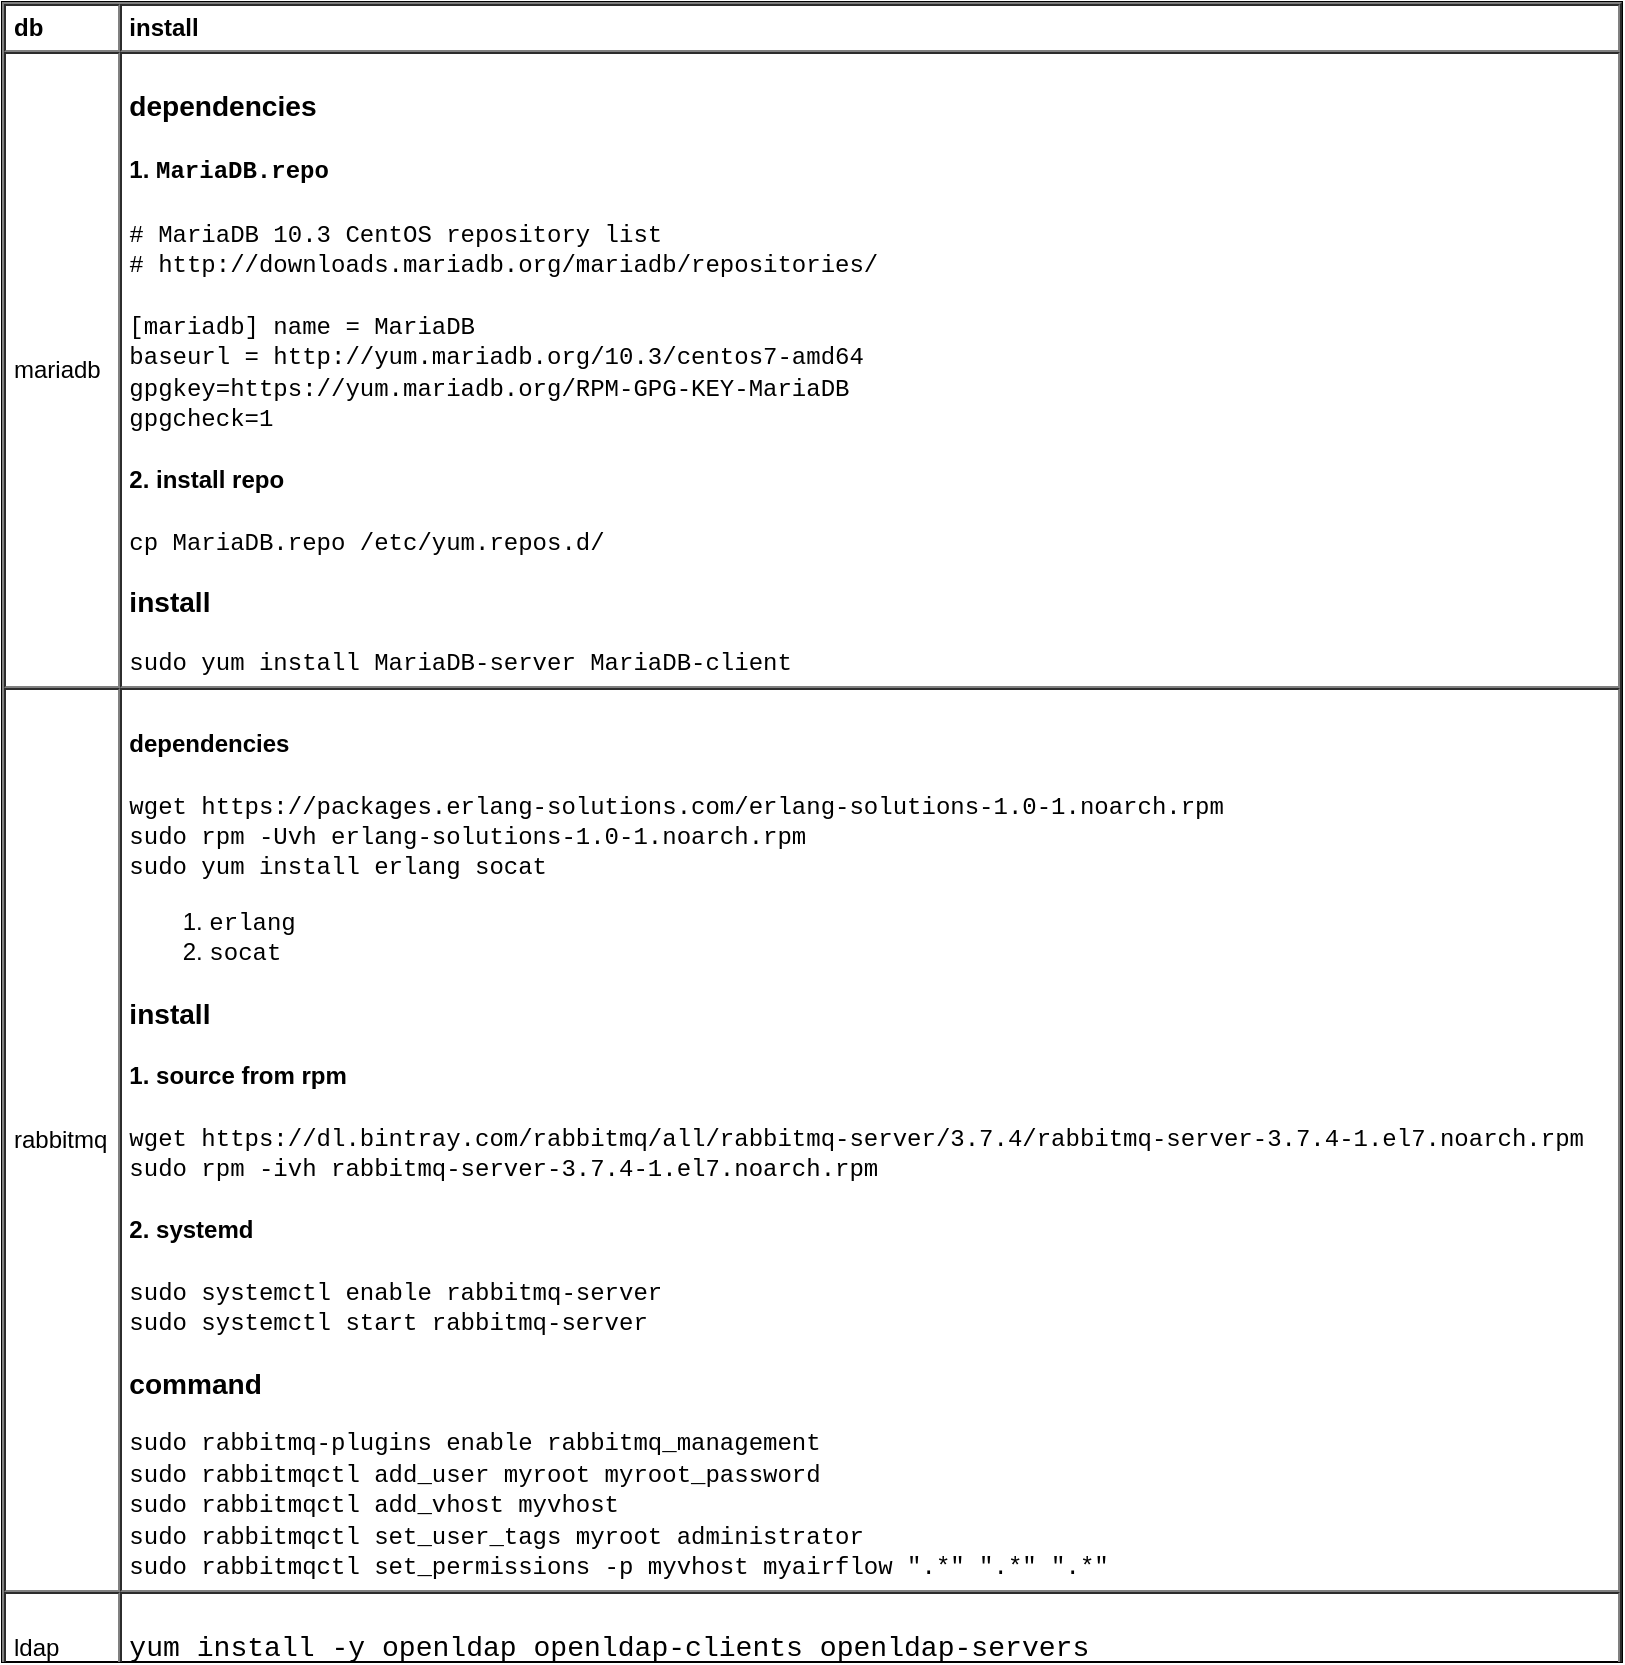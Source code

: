 <mxfile version="13.1.3" pages="4">
    <diagram id="bLB-15KIItHZLIwzvUtw" name="install">
        <mxGraphModel dx="822" dy="480" grid="1" gridSize="10" guides="1" tooltips="1" connect="1" arrows="1" fold="1" page="1" pageScale="1" pageWidth="827" pageHeight="1169" math="0" shadow="0">
            <root>
                <mxCell id="r4bx7zmuQvU5lQe_M6j6-0"/>
                <mxCell id="r4bx7zmuQvU5lQe_M6j6-1" parent="r4bx7zmuQvU5lQe_M6j6-0"/>
                <mxCell id="QrZE1w03IrAIoicb0JWs-0" value="&lt;table cellpadding=&quot;4&quot; cellspacing=&quot;0&quot; border=&quot;1&quot; style=&quot;font-size: 1em ; width: 100% ; height: 100%&quot;&gt;&lt;tbody&gt;&lt;tr&gt;&lt;th&gt;db&lt;/th&gt;&lt;th&gt;install&lt;/th&gt;&lt;/tr&gt;&lt;tr&gt;&lt;td&gt;mariadb&lt;/td&gt;&lt;td&gt;&lt;h3&gt;dependencies&lt;/h3&gt;&lt;h4&gt;1. &lt;font face=&quot;Courier New&quot;&gt;MariaDB.repo&lt;/font&gt;&lt;/h4&gt;&lt;div&gt;&lt;font face=&quot;Courier New&quot;&gt;# MariaDB 10.3 CentOS repository list&lt;/font&gt;&lt;/div&gt;&lt;div&gt;&lt;font face=&quot;Courier New&quot;&gt;# http://downloads.mariadb.org/mariadb/repositories/&lt;/font&gt;&lt;/div&gt;&lt;div&gt;&lt;font face=&quot;Courier New&quot;&gt;&lt;br&gt;&lt;/font&gt;&lt;/div&gt;&lt;div&gt;&lt;font face=&quot;Courier New&quot;&gt;[mariadb] name = MariaDB&lt;/font&gt;&lt;/div&gt;&lt;div&gt;&lt;font face=&quot;Courier New&quot;&gt;baseurl = http://yum.mariadb.org/10.3/centos7-amd64&amp;nbsp;&lt;/font&gt;&lt;/div&gt;&lt;div&gt;&lt;font face=&quot;Courier New&quot;&gt;gpgkey=https://yum.mariadb.org/RPM-GPG-KEY-MariaDB&lt;/font&gt;&lt;/div&gt;&lt;div&gt;&lt;font face=&quot;Courier New&quot;&gt;gpgcheck=1&lt;/font&gt;&lt;/div&gt;&lt;h4&gt;2. install repo&lt;/h4&gt;&lt;div&gt;&lt;font face=&quot;Courier New&quot;&gt;cp MariaDB.repo /etc/yum.repos.d/&lt;/font&gt;&lt;/div&gt;&lt;h3&gt;install&lt;/h3&gt;&lt;div&gt;&lt;font face=&quot;Courier New&quot;&gt;sudo yum install MariaDB-server MariaDB-client&lt;/font&gt;&lt;br&gt;&lt;/div&gt;&lt;/td&gt;&lt;/tr&gt;&lt;tr&gt;&lt;td&gt;rabbitmq&lt;/td&gt;&lt;td&gt;&lt;h4&gt;dependencies&lt;/h4&gt;&lt;div&gt;&lt;font face=&quot;Courier New&quot;&gt;wget https://packages.erlang-solutions.com/erlang-solutions-1.0-1.noarch.rpm&lt;/font&gt;&lt;/div&gt;&lt;div&gt;&lt;font face=&quot;Courier New&quot;&gt;sudo rpm -Uvh erlang-solutions-1.0-1.noarch.rpm&lt;/font&gt;&lt;br&gt;&lt;/div&gt;&lt;div&gt;&lt;font face=&quot;Courier New&quot;&gt;sudo yum install erlang socat&lt;br&gt;&lt;/font&gt;&lt;/div&gt;&lt;div&gt;&lt;ol&gt;&lt;li&gt;&lt;span style=&quot;font-family: &amp;#34;courier new&amp;#34; ; font-size: 1em&quot;&gt;erlang&lt;/span&gt;&lt;br&gt;&lt;/li&gt;&lt;li&gt;&lt;span style=&quot;font-family: &amp;#34;courier new&amp;#34; ; font-size: 1em&quot;&gt;socat&lt;/span&gt;&lt;/li&gt;&lt;/ol&gt;&lt;h3&gt;install&lt;/h3&gt;&lt;/div&gt;&lt;h4&gt;1. source from rpm&lt;/h4&gt;&lt;div&gt;&lt;font face=&quot;Courier New&quot;&gt;wget https://dl.bintray.com/rabbitmq/all/rabbitmq-server/3.7.4/rabbitmq-server-3.7.4-1.el7.noarch.rpm&lt;br&gt;&lt;/font&gt;&lt;/div&gt;&lt;div&gt;&lt;font face=&quot;Courier New&quot;&gt;sudo rpm -ivh rabbitmq-server-3.7.4-1.el7.noarch.rpm&lt;/font&gt;&lt;/div&gt;&lt;h4&gt;2. systemd&lt;/h4&gt;&lt;div&gt;&lt;div&gt;&lt;font face=&quot;Courier New&quot;&gt;sudo systemctl enable rabbitmq-server&lt;/font&gt;&lt;/div&gt;&lt;div&gt;&lt;font face=&quot;Courier New&quot;&gt;sudo systemctl start rabbitmq-server&lt;/font&gt;&lt;/div&gt;&lt;/div&gt;&lt;h3&gt;command&lt;/h3&gt;&lt;div&gt;&lt;font face=&quot;Courier New&quot;&gt;sudo rabbitmq-plugins enable rabbitmq_management&lt;/font&gt;&lt;/div&gt;&lt;div&gt;&lt;font face=&quot;Courier New&quot;&gt;sudo rabbitmqctl add_user myroot myroot_password&lt;/font&gt;&lt;/div&gt;&lt;div&gt;&lt;span style=&quot;font-family: &amp;#34;courier new&amp;#34;&quot;&gt;sudo rabbitmqctl add_vhost myvhost&lt;/span&gt;&lt;font face=&quot;Courier New&quot;&gt;&lt;br&gt;&lt;/font&gt;&lt;/div&gt;&lt;div&gt;&lt;font face=&quot;Courier New&quot;&gt;sudo rabbitmqctl set_user_tags myroot administrator&lt;/font&gt;&lt;br&gt;&lt;/div&gt;&lt;div&gt;&lt;span style=&quot;font-family: &amp;#34;courier new&amp;#34;&quot;&gt;sudo rabbitmqctl set_permissions -p myvhost myairflow &quot;.*&quot; &quot;.*&quot; &quot;.*&quot;&lt;/span&gt;&lt;/div&gt;&lt;/td&gt;&lt;/tr&gt;&lt;tr&gt;&lt;td&gt;ldap&lt;/td&gt;&lt;td&gt;&lt;h3&gt;&lt;span style=&quot;font-family: &amp;#34;courier new&amp;#34; ; font-size: 1em ; font-weight: normal&quot;&gt;yum install -y openldap openldap-clients openldap-servers&lt;/span&gt;&lt;br&gt;&lt;/h3&gt;&lt;/td&gt;&lt;/tr&gt;&lt;/tbody&gt;&lt;/table&gt; " style="verticalAlign=top;align=left;overflow=fill;fontSize=12;fontFamily=Helvetica;html=1" parent="r4bx7zmuQvU5lQe_M6j6-1" vertex="1">
                    <mxGeometry x="10" y="10" width="810" height="830" as="geometry"/>
                </mxCell>
            </root>
        </mxGraphModel>
    </diagram>
    <diagram id="qs0QUAytXHS2nKGxKQSG" name="mariadb-config">
        &#xa;        
        <mxGraphModel dx="822" dy="480" grid="1" gridSize="10" guides="1" tooltips="1" connect="1" arrows="1" fold="1" page="1" pageScale="1" pageWidth="827" pageHeight="1169" math="0" shadow="0">
            &#xa;            
            <root>
                &#xa;                
                <mxCell id="29MXGs88AO1VGB2FE-rs-0"/>
                &#xa;                
                <mxCell id="29MXGs88AO1VGB2FE-rs-1" parent="29MXGs88AO1VGB2FE-rs-0"/>
                &#xa;                
                <mxCell id="451GmTiY2wvtwt0KklQe-0" value="&lt;table cellpadding=&quot;4&quot; cellspacing=&quot;0&quot; border=&quot;1&quot; style=&quot;font-size: 1em ; width: 100% ; height: 100%&quot;&gt;&lt;tbody&gt;&lt;tr&gt;&lt;th&gt;config&lt;/th&gt;&lt;th&gt;contents&lt;/th&gt;&lt;/tr&gt;&lt;tr&gt;&lt;td&gt;basic&lt;/td&gt;&lt;td&gt;&lt;h3&gt;initial mariadb&lt;/h3&gt;&lt;h4&gt;1. start server&lt;/h4&gt;&lt;div&gt;&lt;span style=&quot;font-family: &amp;#34;courier new&amp;#34; ; font-size: 1em&quot;&gt;sudo systemctl start mariadb.service&lt;/span&gt;&lt;br&gt;&lt;h4&gt;2. secure config&lt;/h4&gt;&lt;/div&gt;&lt;div&gt;&lt;span style=&quot;font-family: &amp;#34;courier new&amp;#34; ; font-size: 1em&quot;&gt;mysql_secure_installation&lt;/span&gt;&lt;/div&gt;&lt;h4&gt;&lt;span style=&quot;font-size: 1em&quot;&gt;3. change datapath and port optionally&lt;/span&gt;&lt;/h4&gt;&lt;div&gt;&lt;span style=&quot;font-size: 1em&quot;&gt;&lt;font face=&quot;Courier New&quot;&gt;MARIADB_DATA_HOME=/mariadb/home&lt;/font&gt;&lt;/span&gt;&lt;/div&gt;&lt;div&gt;&lt;ol&gt;&lt;li&gt;&lt;font face=&quot;Courier New&quot;&gt;mysql -u root -p -e &quot;select @@datadir, @@port&quot;&lt;/font&gt;&lt;/li&gt;&lt;li&gt;&lt;font face=&quot;Courier New&quot;&gt;sudo chown -R mysql: ${MARIADB_DATA_HOME}&lt;/font&gt;&lt;br&gt;&lt;/li&gt;&lt;li&gt;&lt;font face=&quot;Courier New&quot;&gt;sudo cp -R -p /var/lib/mysql/* ${MARIADB_DATA_HOME}&lt;br&gt;&lt;/font&gt;&lt;/li&gt;&lt;/ol&gt;&lt;div&gt;may need selinux settings for centos:&lt;/div&gt;&lt;div&gt;&lt;br&gt;&lt;/div&gt;&lt;div&gt;&lt;font face=&quot;Courier New&quot;&gt;sudo semanage fcontext -a -t mysqld_db_t &quot;${&lt;/font&gt;&lt;span style=&quot;font-family: &amp;#34;courier new&amp;#34;&quot;&gt;MARIADB_DATA_HOME&lt;/span&gt;&lt;font face=&quot;Courier New&quot;&gt;}(/.*)?&quot;&lt;br&gt;&lt;/font&gt;&lt;/div&gt;&lt;div&gt;&lt;font face=&quot;Courier New&quot;&gt;sudo restorecon -R ${&lt;/font&gt;&lt;span style=&quot;font-family: &amp;#34;courier new&amp;#34;&quot;&gt;MARIADB_DATA_HOME&lt;/span&gt;&lt;font face=&quot;Courier New&quot;&gt;}&lt;/font&gt;&lt;br&gt;&lt;/div&gt;&lt;div&gt;&lt;h4&gt;&lt;span style=&quot;font-size: 1em&quot;&gt;4. change port optionally&lt;/span&gt;&lt;/h4&gt;&lt;/div&gt;&lt;div&gt;&lt;font face=&quot;Courier New&quot;&gt;MARIADB_PORT=3308(3306 default)&lt;/font&gt;&lt;/div&gt;&lt;div&gt;&lt;ol&gt;&lt;li&gt;&lt;span style=&quot;font-size: 1em&quot;&gt;config file&amp;nbsp;&lt;/span&gt;&lt;font face=&quot;Courier New&quot; style=&quot;font-size: 1em&quot;&gt;/etc/my.cnf.d/server.cnf&lt;/font&gt;&lt;/li&gt;&lt;/ol&gt;&lt;div&gt;may need additional settings:&lt;/div&gt;&lt;/div&gt;&lt;div&gt;&lt;br&gt;&lt;/div&gt;&lt;div&gt;&lt;font face=&quot;Courier New&quot;&gt;sudo yum install policycoreutils-python&lt;br&gt;&lt;/font&gt;&lt;/div&gt;&lt;div&gt;&lt;font face=&quot;Courier New&quot;&gt;sudo semanage port -a -t mysqld_port_t -p tcp ${MARIADB_PORT}&lt;br&gt;&lt;/font&gt;&lt;/div&gt;&lt;h3&gt;config files&lt;/h3&gt;&lt;/div&gt;&lt;div&gt;&lt;ol&gt;&lt;li&gt;&lt;font face=&quot;courier new&quot;&gt;/etc/my.cnf&lt;/font&gt;&lt;br&gt;&lt;/li&gt;&lt;li&gt;&lt;font face=&quot;courier new&quot;&gt;/etc/my.cnf.d/server.cnf&lt;br&gt;&lt;/font&gt;&lt;/li&gt;&lt;li&gt;&lt;font face=&quot;courier new&quot;&gt;~/.my.cnf&lt;br&gt;&lt;/font&gt;&lt;/li&gt;&lt;/ol&gt;&lt;/div&gt;&lt;/td&gt;&lt;/tr&gt;&lt;tr&gt;&lt;td&gt;/etc/my.cnf&lt;/td&gt;&lt;td&gt;&lt;font face=&quot;Courier New&quot;&gt;[client-server]&lt;br&gt;&lt;br&gt;[mysqld]&lt;br&gt;datadir=${MARIADB_DATA_HOME}&lt;br&gt;socket=&lt;/font&gt;${&lt;span style=&quot;font-family: &amp;#34;courier new&amp;#34;&quot;&gt;MARIADB_DATA_HOME}&lt;/span&gt;&lt;font face=&quot;Courier New&quot;&gt;/mysql.sock&lt;br&gt;&lt;br&gt;[client]&lt;br&gt;socket=&lt;/font&gt;${&lt;span style=&quot;font-family: &amp;#34;courier new&amp;#34;&quot;&gt;MARIADB_DATA_HOME}&lt;/span&gt;&lt;font face=&quot;Courier New&quot;&gt;/mysql.sock&lt;br&gt;&lt;br&gt;!includedir /etc/my.cnf.d&lt;/font&gt;&lt;br&gt;&lt;/td&gt;&lt;/tr&gt;&lt;tr&gt;&lt;td&gt;/etc/my.cnf.d/server.cnf&lt;br&gt;&lt;/td&gt;&lt;td&gt;&lt;font face=&quot;Courier New&quot;&gt;[mysqld]&lt;br&gt;port=3308&lt;/font&gt;&lt;br&gt;&lt;/td&gt;&lt;/tr&gt;&lt;tr&gt;&lt;td&gt;~/.my.cnf&lt;br&gt;&lt;/td&gt;&lt;td&gt;&lt;font face=&quot;Courier New&quot;&gt;[clienthost1] # or [client]&lt;/font&gt;&lt;br style=&quot;font-family: &amp;#34;courier new&amp;#34;&quot;&gt;&lt;span style=&quot;font-family: &amp;#34;courier new&amp;#34;&quot;&gt;host=localhost&lt;br&gt;&lt;/span&gt;&lt;font face=&quot;Courier New&quot;&gt;port=port&lt;br&gt;socket=/tmp/mysql.sock&lt;br&gt;&lt;/font&gt;&lt;span style=&quot;font-family: &amp;#34;courier new&amp;#34;&quot;&gt;database=dbname&lt;/span&gt;&lt;font face=&quot;Courier New&quot;&gt;&lt;br&gt;user=username&lt;br&gt;password=passwd&lt;br&gt;&lt;br&gt;[clienthost2]&lt;br&gt;...&lt;br&gt;&lt;br&gt;# connect to mysql&lt;br&gt;#&amp;nbsp;mysql --defaults-group-suffix=host1&lt;/font&gt;&lt;/td&gt;&lt;/tr&gt;&lt;/tbody&gt;&lt;/table&gt; " style="verticalAlign=top;align=left;overflow=fill;fontSize=12;fontFamily=Helvetica;html=1" parent="29MXGs88AO1VGB2FE-rs-1" vertex="1">
                    &#xa;                    
                    <mxGeometry x="19" y="15" width="771" height="1045" as="geometry"/>
                    &#xa;                
                </mxCell>
                &#xa;            
            </root>
            &#xa;        
        </mxGraphModel>
        &#xa;    
    </diagram>
    <diagram id="DSATgfqD7Z32CIduniQ1" name="mariadb-cmd">
        &#xa;        
        <mxGraphModel dx="822" dy="480" grid="1" gridSize="10" guides="1" tooltips="1" connect="1" arrows="1" fold="1" page="1" pageScale="1" pageWidth="827" pageHeight="1169" math="0" shadow="0">
            &#xa;            
            <root>
                &#xa;                
                <mxCell id="ZN6FDCZ_Gpi1RWRekCws-0"/>
                &#xa;                
                <mxCell id="ZN6FDCZ_Gpi1RWRekCws-1" parent="ZN6FDCZ_Gpi1RWRekCws-0"/>
                &#xa;                
                <mxCell id="ZN6FDCZ_Gpi1RWRekCws-2" value="&lt;table cellpadding=&quot;4&quot; cellspacing=&quot;0&quot; border=&quot;1&quot; style=&quot;font-size: 1em ; width: 100% ; height: 100%&quot;&gt;&lt;tbody&gt;&lt;tr&gt;&lt;th&gt;command&lt;/th&gt;&lt;th&gt;contents&lt;/th&gt;&lt;/tr&gt;&lt;tr&gt;&lt;td&gt;database&lt;/td&gt;&lt;td&gt;&lt;font face=&quot;Courier New&quot;&gt;create database flow default character set utf8 default collate utf8_bin&lt;br&gt;&lt;/font&gt;&lt;/td&gt;&lt;/tr&gt;&lt;tr&gt;&lt;td&gt;user&lt;/td&gt;&lt;td&gt;&lt;font face=&quot;Courier New&quot;&gt;create user flow identified by 'flow'&lt;/font&gt;;&lt;br&gt;&lt;/td&gt;&lt;/tr&gt;&lt;tr&gt;&lt;td&gt;&lt;span style=&quot;font-size: 1em&quot;&gt;privilege&lt;/span&gt;&lt;br&gt;&lt;/td&gt;&lt;td&gt;&lt;ol&gt;&lt;li&gt;&lt;font face=&quot;Courier New&quot;&gt;grant all privileges on flow.* to 'flow'@'%'&lt;/font&gt;&lt;/li&gt;&lt;li&gt;&lt;font face=&quot;Courier New&quot;&gt;flush privileges&lt;/font&gt;&lt;/li&gt;&lt;li&gt;&lt;font face=&quot;Courier New&quot;&gt;show grants for 'flow'&lt;/font&gt;&lt;/li&gt;&lt;/ol&gt;&lt;/td&gt;&lt;/tr&gt;&lt;/tbody&gt;&lt;/table&gt; " style="verticalAlign=top;align=left;overflow=fill;fontSize=12;fontFamily=Helvetica;html=1" parent="ZN6FDCZ_Gpi1RWRekCws-1" vertex="1">
                    &#xa;                    
                    <mxGeometry x="10" y="10" width="640" height="160" as="geometry"/>
                    &#xa;                
                </mxCell>
                &#xa;            
            </root>
            &#xa;        
        </mxGraphModel>
        &#xa;    
    </diagram>
    <diagram id="1n5NCZ7kqnO2Zj7uNcTF" name="ldap-config">
        <mxGraphModel dx="822" dy="480" grid="1" gridSize="10" guides="1" tooltips="1" connect="1" arrows="1" fold="1" page="1" pageScale="1" pageWidth="827" pageHeight="1169" math="0" shadow="0">
            <root>
                <mxCell id="3iVzXpbfz4fi8MeWtKgZ-0"/>
                <mxCell id="3iVzXpbfz4fi8MeWtKgZ-1" parent="3iVzXpbfz4fi8MeWtKgZ-0"/>
                <mxCell id="FfsMPfPMZELSwQ0Qb_B--0" value="&lt;table cellpadding=&quot;4&quot; cellspacing=&quot;0&quot; border=&quot;1&quot; style=&quot;font-size: 1em ; width: 100% ; height: 100%&quot;&gt;&lt;tbody&gt;&lt;tr&gt;&lt;th&gt;config&lt;/th&gt;&lt;th&gt;contents&lt;/th&gt;&lt;/tr&gt;&lt;tr&gt;&lt;td&gt;basic&lt;/td&gt;&lt;td&gt;&lt;h3&gt;update password&lt;/h3&gt;&lt;h4&gt;1.&amp;nbsp;&lt;span style=&quot;font-size: 1em&quot;&gt;generates password&lt;/span&gt;&lt;/h4&gt;&lt;div&gt;&lt;span style=&quot;font-family: &amp;#34;courier new&amp;#34; ; font-size: 1em&quot;&gt;slappasswd&lt;/span&gt;&lt;/div&gt;&lt;div&gt;&lt;h4&gt;&lt;font face=&quot;Courier New&quot;&gt;2.&amp;nbsp;&lt;/font&gt;&lt;span style=&quot;font-size: 1em&quot;&gt;update the&amp;nbsp;&lt;/span&gt;&lt;font face=&quot;Courier New&quot; style=&quot;font-size: 1em&quot;&gt;olcRootPW&lt;/font&gt;&lt;span style=&quot;font-size: 1em&quot;&gt;&amp;nbsp;value from &quot;1&quot; in&amp;nbsp;&lt;/span&gt;&lt;font face=&quot;Courier New&quot; style=&quot;font-size: 1em&quot;&gt;config.ldif&lt;/font&gt;&lt;font style=&quot;font-size: 1em&quot;&gt;, &lt;/font&gt;&lt;font face=&quot;Courier New&quot; style=&quot;font-size: 1em&quot;&gt;then&lt;/font&gt;&lt;/h4&gt;&lt;div&gt;&lt;span style=&quot;font-family: &amp;#34;courier new&amp;#34; ; font-size: 1em&quot;&gt;sudo ldapmodify -Q -Y EXTERNAL -H ldapi:/// -f config.ldif&lt;/span&gt;&lt;/div&gt;&lt;/div&gt;&lt;h3&gt;&lt;span style=&quot;font-size: 1em&quot;&gt;import schema&lt;/span&gt;&lt;/h3&gt;&lt;div&gt;&lt;span style=&quot;font-family: &amp;#34;courier new&amp;#34;&quot;&gt;for i in /etc/openldap/schema/*.ldif; do sudo ldapadd -Y EXTERNAL -H ldapi:/// -f $i;done&lt;/span&gt;&lt;/div&gt;&lt;h3&gt;test&lt;/h3&gt;&lt;div&gt;&lt;span style=&quot;font-family: &amp;#34;courier new&amp;#34;&quot;&gt;sudo slaptest -u&lt;/span&gt;&lt;br&gt;&lt;/div&gt;&lt;/td&gt;&lt;/tr&gt;&lt;tr&gt;&lt;td&gt;config.ldif&lt;/td&gt;&lt;td&gt;&lt;font face=&quot;Courier New&quot;&gt;dn: olcDatabase={2}hdb,cn=config&lt;br&gt;changetype: modify&lt;br&gt;replace: olcRootDN &lt;br&gt;olcRootDN: cn=admin,dc=zn,dc=com&lt;br&gt;-&lt;br&gt;replace: olcSuffix&lt;br&gt;olcSuffix: dc=zn,dc=com&lt;br&gt;-&lt;br&gt;replace: olcRootPW&lt;br&gt;olcRootPW: {SSHA}tx82Ps6erbeIFzR08Go7oeOjATkLxSuw&lt;br&gt;&lt;br&gt;dn: olcDatabase={1}monitor,cn=config&lt;br&gt;changetype: modify&lt;br&gt;replace: olcAccess&lt;br&gt;olcAccess: {0}to * by dn.base=&quot;gidNumber=0+uidNumber=0,cn=peercred,cn=external,cn=auth&quot;&lt;br&gt;&amp;nbsp; read by dn.base=&quot;cn=admin,dc=zn,dc=com&quot; read by * none&lt;/font&gt;&lt;/td&gt;&lt;/tr&gt;&lt;tr&gt;&lt;td&gt;command&lt;/td&gt;&lt;td&gt;&lt;font face=&quot;Courier New&quot;&gt;ldapadd -x -W -D &quot;cn=admin,dc=zn,dc=com&quot; -f base.ldif&lt;br&gt;ldapsearch -x -W -D &quot;cn=admin,dc=zn,dc=com&quot; -b &quot;dc=zn,dc=com&quot; &quot;(objectclass=*)&quot;&lt;/font&gt;&lt;br&gt;&lt;/td&gt;&lt;/tr&gt;&lt;/tbody&gt;&lt;/table&gt; " style="verticalAlign=top;align=left;overflow=fill;fontSize=12;fontFamily=Helvetica;html=1" parent="3iVzXpbfz4fi8MeWtKgZ-1" vertex="1">
                    <mxGeometry x="10" y="10" width="810" height="610" as="geometry"/>
                </mxCell>
            </root>
        </mxGraphModel>
    </diagram>
</mxfile>
